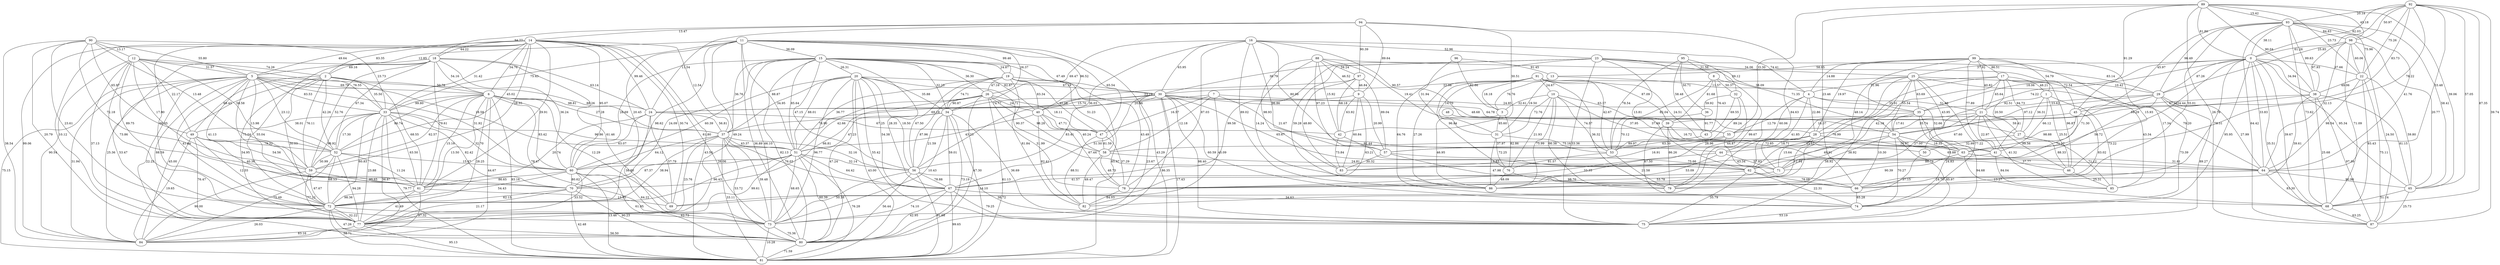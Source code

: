 graph G{
88--9 [label=46.52];
88--42 [label=15.92];
88--45 [label=72.54];
88--55 [label=19.41];
88--57 [label=97.23];
88--66 [label=14.24];
88--83 [label=98.93];
88--97 [label=34.24];
89--0 [label=81.80];
89--22 [label=23.73];
89--38 [label=90.04];
89--45 [label=91.29];
89--55 [label=33.30];
89--65 [label=39.06];
89--66 [label=23.46];
89--87 [label=26.78];
89--93 [label=15.42];
89--98 [label=45.18];
90--5 [label=55.80];
90--12 [label=13.17];
90--33 [label=23.73];
90--49 [label=65.97];
90--52 [label=13.48];
90--70 [label=72.18];
90--72 [label=23.61];
90--77 [label=20.79];
90--84 [label=38.54];
91--3 [label=18.18];
91--10 [label=24.67];
91--31 [label=14.70];
91--39 [label=87.09];
91--53 [label=42.67];
91--63 [label=24.51];
91--76 [label=96.84];
91--79 [label=36.32];
91--86 [label=27.26];
92--0 [label=82.03];
92--22 [label=75.26];
92--29 [label=25.85];
92--39 [label=83.73];
92--63 [label=78.22];
92--64 [label=33.48];
92--65 [label=57.05];
92--68 [label=87.35];
92--87 [label=39.74];
92--93 [label=20.18];
92--98 [label=50.97];
93--0 [label=38.11];
93--22 [label=75.96];
93--29 [label=96.49];
93--38 [label=99.63];
93--45 [label=45.97];
93--64 [label=41.76];
93--65 [label=58.41];
93--66 [label=55.01];
93--68 [label=73.62];
93--87 [label=64.42];
93--98 [label=84.83];
94--9 [label=89.64];
94--14 [label=13.47];
94--18 [label=94.77];
94--24 [label=11.54];
94--42 [label=30.51];
94--69 [label=84.63];
94--97 [label=90.39];
95--8 [label=31.56];
95--32 [label=39.12];
95--36 [label=50.71];
95--43 [label=58.48];
95--53 [label=78.54];
96--3 [label=82.66];
96--13 [label=91.45];
96--31 [label=31.94];
97--9 [label=46.84];
97--24 [label=23.19];
97--42 [label=68.18];
97--57 [label=89.04];
97--83 [label=48.80];
98--0 [label=61.26];
98--22 [label=60.06];
98--38 [label=97.93];
98--64 [label=32.13];
98--65 [label=20.77];
98--68 [label=71.09];
98--87 [label=24.50];
10--3 [label=32.61];
10--31 [label=72.76];
10--39 [label=63.37];
10--53 [label=74.57];
10--63 [label=37.95];
10--76 [label=21.93];
10--79 [label=66.38];
10--86 [label=75.99];
99--1 [label=54.79];
99--4 [label=14.88];
99--13 [label=58.95];
99--17 [label=86.51];
99--21 [label=40.82];
99--28 [label=19.97];
99--41 [label=77.89];
99--46 [label=15.93];
99--71 [label=48.14];
99--85 [label=17.34];
11--5 [label=12.85];
11--15 [label=36.09];
11--19 [label=99.46];
11--26 [label=26.37];
11--33 [label=75.43];
11--40 [label=96.52];
11--47 [label=65.54];
11--51 [label=88.87];
11--70 [label=20.45];
11--72 [label=98.62];
11--77 [label=49.24];
11--80 [label=36.89];
11--81 [label=43.29];
12--2 [label=74.26];
12--5 [label=31.57];
12--33 [label=76.55];
12--49 [label=22.17];
12--52 [label=58.58];
12--59 [label=17.90];
12--70 [label=89.75];
12--72 [label=73.86];
12--77 [label=37.13];
12--84 [label=90.54];
13--3 [label=76.76];
13--4 [label=11.57];
13--31 [label=19.50];
14--2 [label=83.35];
14--5 [label=49.64];
14--6 [label=34.76];
14--18 [label=44.22];
14--24 [label=99.46];
14--33 [label=31.42];
14--37 [label=12.54];
14--52 [label=45.02];
14--59 [label=28.55];
14--60 [label=95.07];
14--61 [label=29.91];
14--69 [label=30.74];
14--72 [label=66.35];
14--73 [label=61.80];
14--77 [label=10.12];
14--81 [label=43.50];
14--84 [label=99.06];
15--19 [label=24.87];
15--20 [label=26.31];
15--26 [label=36.30];
15--30 [label=67.49];
15--34 [label=32.25];
15--37 [label=36.76];
15--40 [label=82.87];
15--51 [label=85.64];
15--56 [label=47.15];
15--60 [label=28.69];
15--67 [label=28.35];
15--70 [label=24.09];
15--73 [label=66.10];
15--80 [label=82.13];
15--81 [label=85.07];
16--4 [label=74.41];
16--23 [label=52.96];
16--28 [label=90.57];
16--30 [label=63.95];
16--34 [label=69.47];
16--44 [label=80.98];
16--56 [label=36.03];
16--71 [label=96.86];
16--78 [label=87.03];
16--86 [label=89.02];
17--1 [label=48.21];
17--4 [label=31.96];
17--21 [label=65.64];
17--27 [label=94.73];
17--28 [label=35.91];
17--41 [label=20.50];
17--46 [label=96.87];
17--71 [label=42.19];
17--85 [label=43.34];
18--2 [label=69.16];
18--6 [label=54.16];
18--24 [label=63.14];
18--52 [label=67.34];
18--59 [label=52.76];
18--60 [label=36.24];
18--61 [label=79.61];
18--69 [label=61.46];
18--72 [label=55.04];
18--84 [label=25.36];
19--26 [label=47.16];
19--34 [label=74.71];
19--40 [label=83.34];
19--47 [label=40.08];
19--51 [label=36.77];
19--56 [label=67.50];
19--58 [label=51.23];
19--78 [label=43.49];
19--82 [label=81.84];
0--22 [label=97.66];
0--25 [label=37.92];
0--29 [label=87.26];
0--35 [label=18.06];
0--38 [label=34.94];
0--54 [label=74.22];
0--63 [label=34.44];
0--64 [label=33.83];
0--65 [label=95.34];
0--66 [label=78.51];
0--68 [label=39.67];
0--74 [label=95.95];
0--87 [label=35.51];
1--21 [label=92.51];
1--27 [label=36.31];
1--41 [label=66.12];
1--46 [label=25.51];
1--85 [label=73.22];
2--6 [label=50.76];
2--33 [label=35.50];
2--49 [label=69.43];
2--52 [label=42.26];
2--59 [label=76.11];
2--61 [label=68.55];
2--72 [label=30.03];
2--77 [label=54.95];
2--84 [label=45.00];
3--31 [label=85.60];
3--76 [label=82.86];
3--86 [label=46.95];
4--21 [label=51.88];
4--28 [label=22.86];
4--41 [label=52.66];
4--44 [label=60.06];
4--71 [label=41.85];
4--78 [label=28.96];
5--6 [label=69.79];
5--33 [label=83.53];
5--37 [label=88.26];
5--51 [label=18.58];
5--52 [label=23.12];
5--59 [label=13.98];
5--60 [label=31.92];
5--61 [label=41.13];
5--70 [label=75.04];
5--72 [label=41.04];
5--73 [label=88.59];
5--77 [label=53.47];
5--80 [label=22.23];
5--81 [label=75.15];
5--84 [label=31.94];
6--24 [label=98.81];
6--33 [label=99.80];
6--37 [label=27.28];
6--52 [label=86.74];
6--59 [label=62.57];
6--60 [label=83.42];
6--61 [label=15.16];
6--69 [label=12.29];
6--72 [label=13.50];
6--73 [label=78.47];
6--77 [label=28.25];
6--81 [label=93.16];
6--84 [label=44.67];
7--27 [label=64.78];
7--40 [label=20.96];
7--47 [label=16.57];
7--50 [label=21.67];
7--58 [label=12.18];
7--82 [label=45.09];
8--32 [label=50.37];
8--39 [label=81.68];
8--43 [label=76.43];
8--53 [label=82.04];
8--79 [label=99.67];
9--24 [label=15.70];
9--42 [label=63.92];
9--57 [label=20.99];
9--69 [label=63.21];
9--83 [label=60.84];
20--30 [label=67.19];
20--34 [label=35.88];
20--37 [label=34.95];
20--51 [label=88.01];
20--56 [label=18.50];
20--60 [label=60.39];
20--62 [label=90.37];
20--67 [label=54.38];
20--73 [label=96.77];
20--75 [label=55.42];
20--80 [label=47.24];
20--81 [label=43.00];
21--27 [label=59.41];
21--28 [label=35.74];
21--41 [label=22.97];
21--46 [label=99.56];
21--50 [label=67.60];
21--71 [label=27.00];
21--85 [label=41.32];
22--38 [label=49.06];
22--64 [label=98.54];
22--65 [label=59.80];
22--68 [label=93.43];
22--87 [label=75.11];
23--25 [label=34.06];
23--29 [label=83.14];
23--30 [label=30.79];
23--35 [label=38.09];
23--54 [label=71.35];
23--62 [label=13.81];
23--67 [label=99.58];
23--74 [label=64.76];
23--75 [label=33.36];
23--86 [label=59.28];
24--37 [label=56.81];
24--42 [label=67.25];
24--60 [label=63.07];
24--61 [label=20.74];
24--69 [label=57.79];
24--73 [label=38.80];
25--29 [label=10.42];
25--30 [label=22.06];
25--35 [label=63.69];
25--54 [label=55.54];
25--62 [label=16.07];
25--63 [label=43.95];
25--64 [label=79.20];
25--74 [label=77.22];
25--75 [label=38.92];
25--86 [label=76.99];
26--34 [label=90.87];
26--40 [label=24.71];
26--47 [label=18.11];
26--51 [label=42.66];
26--56 [label=87.96];
26--58 [label=98.28];
26--70 [label=66.81];
26--78 [label=31.99];
26--80 [label=47.30];
26--81 [label=61.13];
27--46 [label=88.33];
27--50 [label=32.99];
27--85 [label=71.12];
28--41 [label=16.87];
28--44 [label=18.71];
28--58 [label=37.97];
28--71 [label=15.64];
28--78 [label=12.54];
29--35 [label=23.62];
29--54 [label=97.12];
29--62 [label=50.72];
29--63 [label=71.30];
29--64 [label=27.99];
29--74 [label=73.39];
29--75 [label=89.27];
30--34 [label=74.77];
30--35 [label=24.85];
30--37 [label=69.18];
30--54 [label=48.68];
30--56 [label=83.41];
30--62 [label=65.67];
30--67 [label=51.50];
30--73 [label=23.67];
30--74 [label=60.59];
30--75 [label=98.40];
30--80 [label=86.35];
30--81 [label=17.43];
31--53 [label=75.16];
31--76 [label=72.25];
31--86 [label=14.83];
32--36 [label=59.92];
32--43 [label=69.55];
32--53 [label=89.24];
32--79 [label=44.87];
33--49 [label=38.01];
33--51 [label=96.86];
33--52 [label=17.30];
33--59 [label=98.92];
33--60 [label=32.70];
33--61 [label=63.50];
33--70 [label=82.42];
33--72 [label=60.83];
33--77 [label=23.88];
33--81 [label=79.77];
33--84 [label=36.87];
34--37 [label=78.90];
34--51 [label=47.23];
34--56 [label=21.59];
34--67 [label=59.01];
34--73 [label=10.43];
34--75 [label=36.69];
34--80 [label=73.19];
34--81 [label=14.10];
35--54 [label=17.61];
35--62 [label=45.41];
35--66 [label=10.30];
35--74 [label=24.83];
35--75 [label=94.68];
36--43 [label=91.77];
36--53 [label=70.12];
37--51 [label=43.37];
37--56 [label=32.16];
37--60 [label=64.12];
37--67 [label=76.03];
37--72 [label=38.94];
37--73 [label=39.48];
37--77 [label=23.76];
37--80 [label=53.72];
37--81 [label=33.11];
38--45 [label=47.26];
38--55 [label=59.29];
38--65 [label=81.15];
38--66 [label=39.61];
38--68 [label=25.68];
38--87 [label=97.39];
39--63 [label=16.72];
39--64 [label=72.85];
39--68 [label=87.50];
39--79 [label=86.26];
40--47 [label=47.71];
40--51 [label=43.23];
40--58 [label=40.24];
40--78 [label=67.44];
40--82 [label=82.41];
41--46 [label=37.77];
41--71 [label=86.79];
41--85 [label=84.04];
42--57 [label=91.44];
42--83 [label=73.84];
43--53 [label=89.97];
44--71 [label=57.83];
44--78 [label=33.35];
44--86 [label=53.09];
45--55 [label=12.79];
45--57 [label=98.88];
45--66 [label=83.02];
45--83 [label=71.17];
46--85 [label=25.31];
47--58 [label=81.59];
47--78 [label=37.29];
47--82 [label=88.51];
48--55 [label=37.69];
49--52 [label=79.32];
49--59 [label=54.56];
49--61 [label=40.36];
49--72 [label=12.55];
49--77 [label=76.47];
49--84 [label=19.65];
50--82 [label=37.15];
51--56 [label=32.14];
51--60 [label=26.06];
51--67 [label=64.42];
51--70 [label=87.37];
51--72 [label=96.43];
51--73 [label=68.65];
51--77 [label=99.61];
51--80 [label=60.39];
51--81 [label=76.28];
52--59 [label=30.99];
52--60 [label=15.67];
52--61 [label=11.24];
52--72 [label=68.53];
52--77 [label=94.28];
52--84 [label=75.49];
53--76 [label=81.57];
53--79 [label=21.58];
54--62 [label=49.91];
54--63 [label=16.35];
54--64 [label=65.88];
54--74 [label=70.27];
54--75 [label=85.97];
54--86 [label=58.92];
55--57 [label=63.30];
55--66 [label=43.34];
55--83 [label=16.91];
56--67 [label=78.88];
56--73 [label=50.16];
56--75 [label=38.72];
56--80 [label=56.44];
56--81 [label=91.68];
57--62 [label=75.66];
57--66 [label=47.98];
57--83 [label=30.32];
58--71 [label=24.81];
58--78 [label=48.73];
58--82 [label=49.47];
59--61 [label=99.65];
59--72 [label=67.67];
59--77 [label=77.22];
59--84 [label=90.00];
60--61 [label=86.65];
60--70 [label=80.62];
60--72 [label=54.43];
60--73 [label=64.22];
60--77 [label=33.52];
60--80 [label=61.95];
60--81 [label=13.46];
61--69 [label=13.05];
61--72 [label=98.36];
61--77 [label=41.49];
61--84 [label=97.32];
62--66 [label=78.08];
62--67 [label=41.57];
62--74 [label=22.31];
62--75 [label=35.79];
63--64 [label=31.61];
63--68 [label=13.27];
63--79 [label=90.39];
64--65 [label=90.98];
64--68 [label=83.30];
64--79 [label=24.70];
65--68 [label=51.14];
65--87 [label=25.73];
66--74 [label=65.28];
67--73 [label=74.10];
67--74 [label=34.63];
67--75 [label=79.25];
67--80 [label=42.95];
67--81 [label=99.65];
68--87 [label=63.25];
70--72 [label=62.15];
70--77 [label=21.17];
70--80 [label=90.23];
70--81 [label=42.48];
71--78 [label=53.78];
72--73 [label=62.73];
72--77 [label=32.22];
72--80 [label=47.26];
72--81 [label=58.71];
72--84 [label=26.03];
73--80 [label=75.36];
73--81 [label=10.28];
74--75 [label=53.19];
76--79 [label=98.70];
76--86 [label=48.09];
77--80 [label=56.50];
77--81 [label=95.13];
77--84 [label=83.16];
78--82 [label=84.03];
80--81 [label=71.59];
}